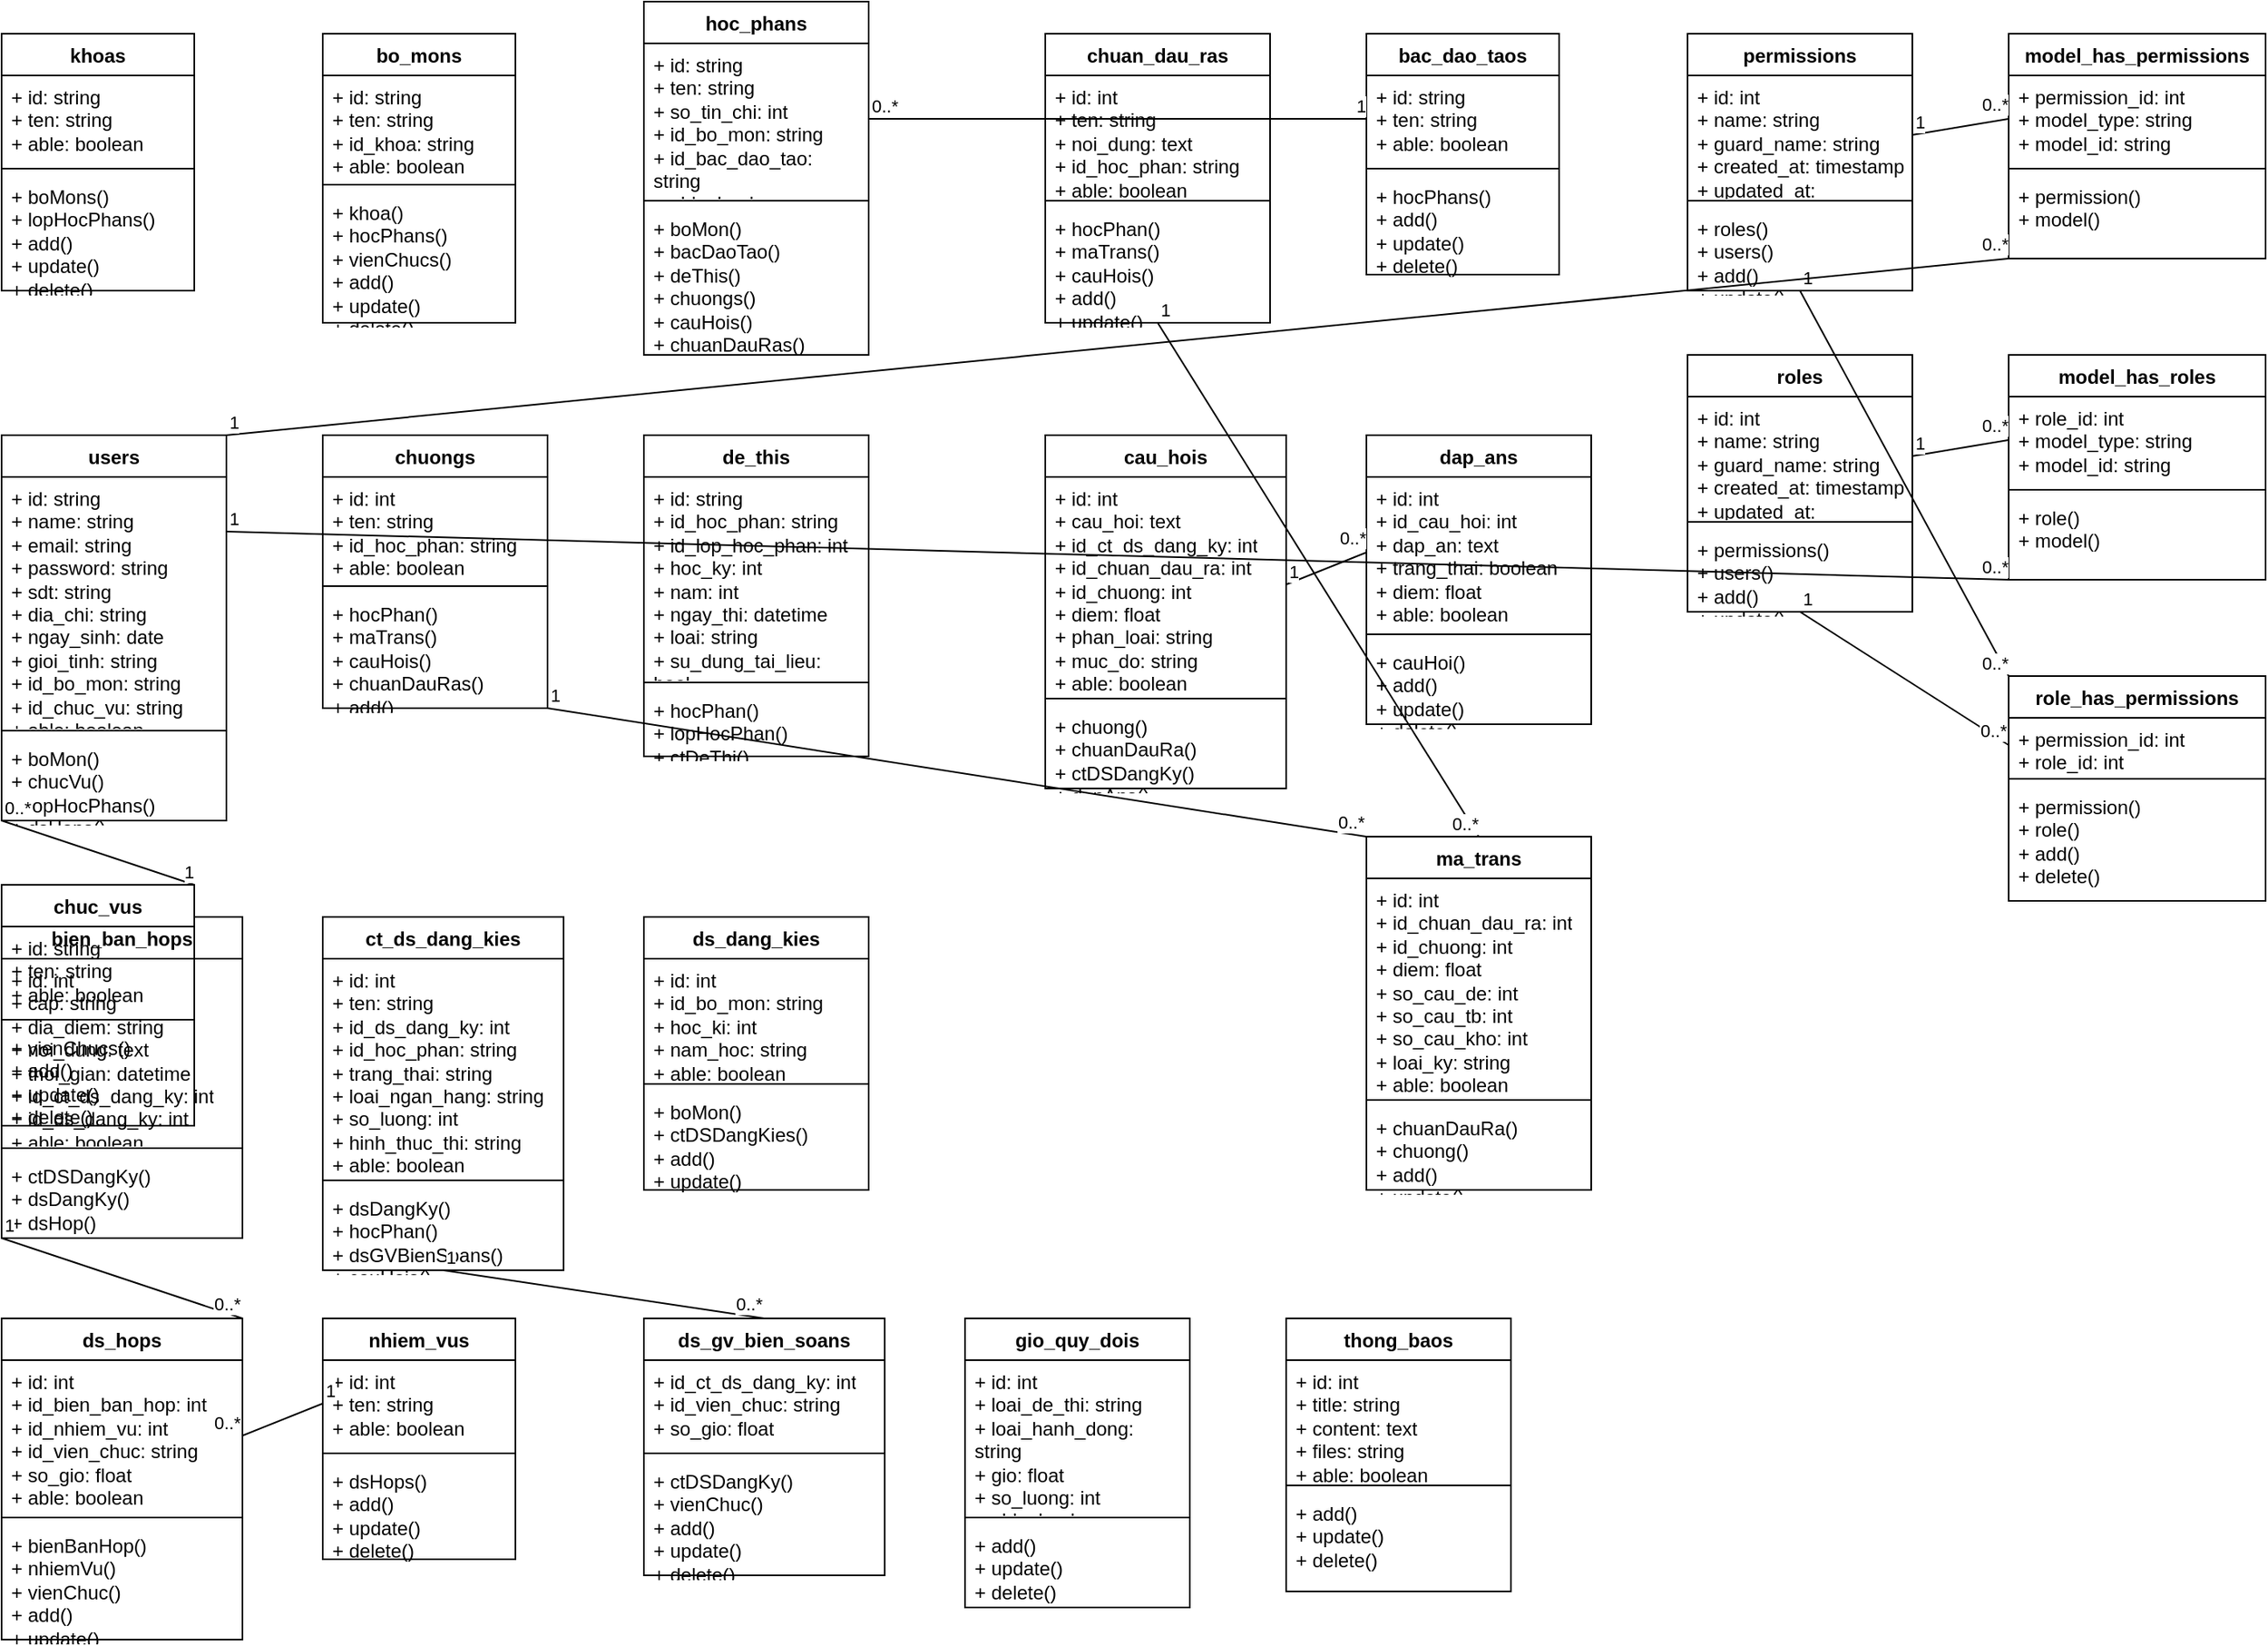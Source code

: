 <mxfile version="27.1.3">
  <diagram name="Page-1" id="x_C0Y7ZuQmoFX-Lwp1rF">
    <mxGraphModel dx="2500" dy="2000" grid="1" gridSize="10" guides="1" tooltips="1" connect="1" arrows="1" fold="1" page="1" pageScale="1" pageWidth="1200" pageHeight="1600" math="0" shadow="0">
      <root>
        <mxCell id="0" />
        <mxCell id="1" parent="0" />
        
        <!-- Khoa -->
        <mxCell id="khoas" value="khoas" style="swimlane;fontStyle=1;align=center;verticalAlign=top;childLayout=stackLayout;horizontal=1;startSize=26;horizontalStack=0;resizeParent=1;resizeParentMax=0;resizeLast=0;collapsible=1;marginBottom=0;whiteSpace=wrap;html=1;" vertex="1" parent="1">
          <mxGeometry x="50" y="50" width="120" height="160" as="geometry" />
        </mxCell>
        <mxCell id="khoas-attr" value="+ id: string&#xa;+ ten: string&#xa;+ able: boolean" style="text;strokeColor=none;fillColor=none;align=left;verticalAlign=top;spacingLeft=4;spacingRight=4;overflow=hidden;rotatable=0;points=[[0,0.5],[1,0.5]];portConstraint=eastwest;whiteSpace=wrap;html=1;" vertex="1" parent="khoas">
          <mxGeometry y="26" width="120" height="54" as="geometry" />
        </mxCell>
        <mxCell id="khoas-line" value="" style="line;strokeWidth=1;fillColor=none;align=left;verticalAlign=middle;spacingTop=-1;spacingLeft=3;spacingRight=3;rotatable=0;labelPosition=right;points=[];portConstraint=eastwest;strokeColor=inherit;" vertex="1" parent="khoas">
          <mxGeometry y="80" width="120" height="8" as="geometry" />
        </mxCell>
        <mxCell id="khoas-methods" value="+ boMons()&#xa;+ lopHocPhans()&#xa;+ add()&#xa;+ update()&#xa;+ delete()" style="text;strokeColor=none;fillColor=none;align=left;verticalAlign=top;spacingLeft=4;spacingRight=4;overflow=hidden;rotatable=0;points=[[0,0.5],[1,0.5]];portConstraint=eastwest;whiteSpace=wrap;html=1;" vertex="1" parent="khoas">
          <mxGeometry y="88" width="120" height="72" as="geometry" />
        </mxCell>

        <!-- BoMon -->
        <mxCell id="bo_mons" value="bo_mons" style="swimlane;fontStyle=1;align=center;verticalAlign=top;childLayout=stackLayout;horizontal=1;startSize=26;horizontalStack=0;resizeParent=1;resizeParentMax=0;resizeLast=0;collapsible=1;marginBottom=0;whiteSpace=wrap;html=1;" vertex="1" parent="1">
          <mxGeometry x="250" y="50" width="120" height="180" as="geometry" />
        </mxCell>
        <mxCell id="bo_mons-attr" value="+ id: string&#xa;+ ten: string&#xa;+ id_khoa: string&#xa;+ able: boolean" style="text;strokeColor=none;fillColor=none;align=left;verticalAlign=top;spacingLeft=4;spacingRight=4;overflow=hidden;rotatable=0;points=[[0,0.5],[1,0.5]];portConstraint=eastwest;whiteSpace=wrap;html=1;" vertex="1" parent="bo_mons">
          <mxGeometry y="26" width="120" height="64" as="geometry" />
        </mxCell>
        <mxCell id="bo_mons-line" value="" style="line;strokeWidth=1;fillColor=none;align=left;verticalAlign=middle;spacingTop=-1;spacingLeft=3;spacingRight=3;rotatable=0;labelPosition=right;points=[];portConstraint=eastwest;strokeColor=inherit;" vertex="1" parent="bo_mons">
          <mxGeometry y="90" width="120" height="8" as="geometry" />
        </mxCell>
        <mxCell id="bo_mons-methods" value="+ khoa()&#xa;+ hocPhans()&#xa;+ vienChucs()&#xa;+ add()&#xa;+ update()&#xa;+ delete()" style="text;strokeColor=none;fillColor=none;align=left;verticalAlign=top;spacingLeft=4;spacingRight=4;overflow=hidden;rotatable=0;points=[[0,0.5],[1,0.5]];portConstraint=eastwest;whiteSpace=wrap;html=1;" vertex="1" parent="bo_mons">
          <mxGeometry y="98" width="120" height="82" as="geometry" />
        </mxCell>

        <!-- HocPhan -->
        <mxCell id="hoc_phans" value="hoc_phans" style="swimlane;fontStyle=1;align=center;verticalAlign=top;childLayout=stackLayout;horizontal=1;startSize=26;horizontalStack=0;resizeParent=1;resizeParentMax=0;resizeLast=0;collapsible=1;marginBottom=0;whiteSpace=wrap;html=1;" vertex="1" parent="1">
          <mxGeometry x="450" y="30" width="140" height="220" as="geometry" />
        </mxCell>
        <mxCell id="hoc_phans-attr" value="+ id: string&#xa;+ ten: string&#xa;+ so_tin_chi: int&#xa;+ id_bo_mon: string&#xa;+ id_bac_dao_tao: string&#xa;+ able: boolean" style="text;strokeColor=none;fillColor=none;align=left;verticalAlign=top;spacingLeft=4;spacingRight=4;overflow=hidden;rotatable=0;points=[[0,0.5],[1,0.5]];portConstraint=eastwest;whiteSpace=wrap;html=1;" vertex="1" parent="hoc_phans">
          <mxGeometry y="26" width="140" height="94" as="geometry" />
        </mxCell>
        <mxCell id="hoc_phans-line" value="" style="line;strokeWidth=1;fillColor=none;align=left;verticalAlign=middle;spacingTop=-1;spacingLeft=3;spacingRight=3;rotatable=0;labelPosition=right;points=[];portConstraint=eastwest;strokeColor=inherit;" vertex="1" parent="hoc_phans">
          <mxGeometry y="120" width="140" height="8" as="geometry" />
        </mxCell>
        <mxCell id="hoc_phans-methods" value="+ boMon()&#xa;+ bacDaoTao()&#xa;+ deThis()&#xa;+ chuongs()&#xa;+ cauHois()&#xa;+ chuanDauRas()&#xa;+ add()&#xa;+ update()&#xa;+ delete()" style="text;strokeColor=none;fillColor=none;align=left;verticalAlign=top;spacingLeft=4;spacingRight=4;overflow=hidden;rotatable=0;points=[[0,0.5],[1,0.5]];portConstraint=eastwest;whiteSpace=wrap;html=1;" vertex="1" parent="hoc_phans">
          <mxGeometry y="128" width="140" height="92" as="geometry" />
        </mxCell>

        <!-- User -->
        <mxCell id="users" value="users" style="swimlane;fontStyle=1;align=center;verticalAlign=top;childLayout=stackLayout;horizontal=1;startSize=26;horizontalStack=0;resizeParent=1;resizeParentMax=0;resizeLast=0;collapsible=1;marginBottom=0;whiteSpace=wrap;html=1;" vertex="1" parent="1">
          <mxGeometry x="50" y="300" width="140" height="240" as="geometry" />
        </mxCell>
        <mxCell id="users-attr" value="+ id: string&#xa;+ name: string&#xa;+ email: string&#xa;+ password: string&#xa;+ sdt: string&#xa;+ dia_chi: string&#xa;+ ngay_sinh: date&#xa;+ gioi_tinh: string&#xa;+ id_bo_mon: string&#xa;+ id_chuc_vu: string&#xa;+ able: boolean" style="text;strokeColor=none;fillColor=none;align=left;verticalAlign=top;spacingLeft=4;spacingRight=4;overflow=hidden;rotatable=0;points=[[0,0.5],[1,0.5]];portConstraint=eastwest;whiteSpace=wrap;html=1;" vertex="1" parent="users">
          <mxGeometry y="26" width="140" height="154" as="geometry" />
        </mxCell>
        <mxCell id="users-line" value="" style="line;strokeWidth=1;fillColor=none;align=left;verticalAlign=middle;spacingTop=-1;spacingLeft=3;spacingRight=3;rotatable=0;labelPosition=right;points=[];portConstraint=eastwest;strokeColor=inherit;" vertex="1" parent="users">
          <mxGeometry y="180" width="140" height="8" as="geometry" />
        </mxCell>
        <mxCell id="users-methods" value="+ boMon()&#xa;+ chucVu()&#xa;+ lopHocPhans()&#xa;+ dsHops()" style="text;strokeColor=none;fillColor=none;align=left;verticalAlign=top;spacingLeft=4;spacingRight=4;overflow=hidden;rotatable=0;points=[[0,0.5],[1,0.5]];portConstraint=eastwest;whiteSpace=wrap;html=1;" vertex="1" parent="users">
          <mxGeometry y="188" width="140" height="52" as="geometry" />
        </mxCell>

        <!-- CauHoi -->
        <mxCell id="cau_hois" value="cau_hois" style="swimlane;fontStyle=1;align=center;verticalAlign=top;childLayout=stackLayout;horizontal=1;startSize=26;horizontalStack=0;resizeParent=1;resizeParentMax=0;resizeLast=0;collapsible=1;marginBottom=0;whiteSpace=wrap;html=1;" vertex="1" parent="1">
          <mxGeometry x="700" y="300" width="150" height="220" as="geometry" />
        </mxCell>
        <mxCell id="cau_hois-attr" value="+ id: int&#xa;+ cau_hoi: text&#xa;+ id_ct_ds_dang_ky: int&#xa;+ id_chuan_dau_ra: int&#xa;+ id_chuong: int&#xa;+ diem: float&#xa;+ phan_loai: string&#xa;+ muc_do: string&#xa;+ able: boolean" style="text;strokeColor=none;fillColor=none;align=left;verticalAlign=top;spacingLeft=4;spacingRight=4;overflow=hidden;rotatable=0;points=[[0,0.5],[1,0.5]];portConstraint=eastwest;whiteSpace=wrap;html=1;" vertex="1" parent="cau_hois">
          <mxGeometry y="26" width="150" height="134" as="geometry" />
        </mxCell>
        <mxCell id="cau_hois-line" value="" style="line;strokeWidth=1;fillColor=none;align=left;verticalAlign=middle;spacingTop=-1;spacingLeft=3;spacingRight=3;rotatable=0;labelPosition=right;points=[];portConstraint=eastwest;strokeColor=inherit;" vertex="1" parent="cau_hois">
          <mxGeometry y="160" width="150" height="8" as="geometry" />
        </mxCell>
        <mxCell id="cau_hois-methods" value="+ chuong()&#xa;+ chuanDauRa()&#xa;+ ctDSDangKy()&#xa;+ dapAns()" style="text;strokeColor=none;fillColor=none;align=left;verticalAlign=top;spacingLeft=4;spacingRight=4;overflow=hidden;rotatable=0;points=[[0,0.5],[1,0.5]];portConstraint=eastwest;whiteSpace=wrap;html=1;" vertex="1" parent="cau_hois">
          <mxGeometry y="168" width="150" height="52" as="geometry" />
        </mxCell>

        <!-- DeThi -->
        <mxCell id="de_this" value="de_this" style="swimlane;fontStyle=1;align=center;verticalAlign=top;childLayout=stackLayout;horizontal=1;startSize=26;horizontalStack=0;resizeParent=1;resizeParentMax=0;resizeLast=0;collapsible=1;marginBottom=0;whiteSpace=wrap;html=1;" vertex="1" parent="1">
          <mxGeometry x="450" y="300" width="140" height="200" as="geometry" />
        </mxCell>
        <mxCell id="de_this-attr" value="+ id: string&#xa;+ id_hoc_phan: string&#xa;+ id_lop_hoc_phan: int&#xa;+ hoc_ky: int&#xa;+ nam: int&#xa;+ ngay_thi: datetime&#xa;+ loai: string&#xa;+ su_dung_tai_lieu: bool&#xa;+ able: boolean" style="text;strokeColor=none;fillColor=none;align=left;verticalAlign=top;spacingLeft=4;spacingRight=4;overflow=hidden;rotatable=0;points=[[0,0.5],[1,0.5]];portConstraint=eastwest;whiteSpace=wrap;html=1;" vertex="1" parent="de_this">
          <mxGeometry y="26" width="140" height="124" as="geometry" />
        </mxCell>
        <mxCell id="de_this-line" value="" style="line;strokeWidth=1;fillColor=none;align=left;verticalAlign=middle;spacingTop=-1;spacingLeft=3;spacingRight=3;rotatable=0;labelPosition=right;points=[];portConstraint=eastwest;strokeColor=inherit;" vertex="1" parent="de_this">
          <mxGeometry y="150" width="140" height="8" as="geometry" />
        </mxCell>
        <mxCell id="de_this-methods" value="+ hocPhan()&#xa;+ lopHocPhan()&#xa;+ ctDeThi()" style="text;strokeColor=none;fillColor=none;align=left;verticalAlign=top;spacingLeft=4;spacingRight=4;overflow=hidden;rotatable=0;points=[[0,0.5],[1,0.5]];portConstraint=eastwest;whiteSpace=wrap;html=1;" vertex="1" parent="de_this">
          <mxGeometry y="158" width="140" height="42" as="geometry" />
        </mxCell>

        <!-- Chuong -->
        <mxCell id="chuongs" value="chuongs" style="swimlane;fontStyle=1;align=center;verticalAlign=top;childLayout=stackLayout;horizontal=1;startSize=26;horizontalStack=0;resizeParent=1;resizeParentMax=0;resizeLast=0;collapsible=1;marginBottom=0;whiteSpace=wrap;html=1;" vertex="1" parent="1">
          <mxGeometry x="250" y="300" width="140" height="170" as="geometry" />
        </mxCell>
        <mxCell id="chuongs-attr" value="+ id: int&#xa;+ ten: string&#xa;+ id_hoc_phan: string&#xa;+ able: boolean" style="text;strokeColor=none;fillColor=none;align=left;verticalAlign=top;spacingLeft=4;spacingRight=4;overflow=hidden;rotatable=0;points=[[0,0.5],[1,0.5]];portConstraint=eastwest;whiteSpace=wrap;html=1;" vertex="1" parent="chuongs">
          <mxGeometry y="26" width="140" height="64" as="geometry" />
        </mxCell>
        <mxCell id="chuongs-line" value="" style="line;strokeWidth=1;fillColor=none;align=left;verticalAlign=middle;spacingTop=-1;spacingLeft=3;spacingRight=3;rotatable=0;labelPosition=right;points=[];portConstraint=eastwest;strokeColor=inherit;" vertex="1" parent="chuongs">
          <mxGeometry y="90" width="140" height="8" as="geometry" />
        </mxCell>
        <mxCell id="chuongs-methods" value="+ hocPhan()&#xa;+ maTrans()&#xa;+ cauHois()&#xa;+ chuanDauRas()&#xa;+ add()&#xa;+ update()&#xa;+ delete()" style="text;strokeColor=none;fillColor=none;align=left;verticalAlign=top;spacingLeft=4;spacingRight=4;overflow=hidden;rotatable=0;points=[[0,0.5],[1,0.5]];portConstraint=eastwest;whiteSpace=wrap;html=1;" vertex="1" parent="chuongs">
          <mxGeometry y="98" width="140" height="72" as="geometry" />
        </mxCell>

        <!-- ChuanDauRa -->
        <mxCell id="chuan_dau_ras" value="chuan_dau_ras" style="swimlane;fontStyle=1;align=center;verticalAlign=top;childLayout=stackLayout;horizontal=1;startSize=26;horizontalStack=0;resizeParent=1;resizeParentMax=0;resizeLast=0;collapsible=1;marginBottom=0;whiteSpace=wrap;html=1;" vertex="1" parent="1">
          <mxGeometry x="700" y="50" width="140" height="180" as="geometry" />
        </mxCell>
        <mxCell id="chuan_dau_ras-attr" value="+ id: int&#xa;+ ten: string&#xa;+ noi_dung: text&#xa;+ id_hoc_phan: string&#xa;+ able: boolean" style="text;strokeColor=none;fillColor=none;align=left;verticalAlign=top;spacingLeft=4;spacingRight=4;overflow=hidden;rotatable=0;points=[[0,0.5],[1,0.5]];portConstraint=eastwest;whiteSpace=wrap;html=1;" vertex="1" parent="chuan_dau_ras">
          <mxGeometry y="26" width="140" height="74" as="geometry" />
        </mxCell>
        <mxCell id="chuan_dau_ras-line" value="" style="line;strokeWidth=1;fillColor=none;align=left;verticalAlign=middle;spacingTop=-1;spacingLeft=3;spacingRight=3;rotatable=0;labelPosition=right;points=[];portConstraint=eastwest;strokeColor=inherit;" vertex="1" parent="chuan_dau_ras">
          <mxGeometry y="100" width="140" height="8" as="geometry" />
        </mxCell>
        <mxCell id="chuan_dau_ras-methods" value="+ hocPhan()&#xa;+ maTrans()&#xa;+ cauHois()&#xa;+ add()&#xa;+ update()&#xa;+ delete()" style="text;strokeColor=none;fillColor=none;align=left;verticalAlign=top;spacingLeft=4;spacingRight=4;overflow=hidden;rotatable=0;points=[[0,0.5],[1,0.5]];portConstraint=eastwest;whiteSpace=wrap;html=1;" vertex="1" parent="chuan_dau_ras">
          <mxGeometry y="108" width="140" height="72" as="geometry" />
        </mxCell>

        <!-- BienBanHop -->
        <mxCell id="bien_ban_hops" value="bien_ban_hops" style="swimlane;fontStyle=1;align=center;verticalAlign=top;childLayout=stackLayout;horizontal=1;startSize=26;horizontalStack=0;resizeParent=1;resizeParentMax=0;resizeLast=0;collapsible=1;marginBottom=0;whiteSpace=wrap;html=1;" vertex="1" parent="1">
          <mxGeometry x="50" y="600" width="150" height="200" as="geometry" />
        </mxCell>
        <mxCell id="bien_ban_hops-attr" value="+ id: int&#xa;+ cap: string&#xa;+ dia_diem: string&#xa;+ noi_dung: text&#xa;+ thoi_gian: datetime&#xa;+ id_ct_ds_dang_ky: int&#xa;+ id_ds_dang_ky: int&#xa;+ able: boolean" style="text;strokeColor=none;fillColor=none;align=left;verticalAlign=top;spacingLeft=4;spacingRight=4;overflow=hidden;rotatable=0;points=[[0,0.5],[1,0.5]];portConstraint=eastwest;whiteSpace=wrap;html=1;" vertex="1" parent="bien_ban_hops">
          <mxGeometry y="26" width="150" height="114" as="geometry" />
        </mxCell>
        <mxCell id="bien_ban_hops-line" value="" style="line;strokeWidth=1;fillColor=none;align=left;verticalAlign=middle;spacingTop=-1;spacingLeft=3;spacingRight=3;rotatable=0;labelPosition=right;points=[];portConstraint=eastwest;strokeColor=inherit;" vertex="1" parent="bien_ban_hops">
          <mxGeometry y="140" width="150" height="8" as="geometry" />
        </mxCell>
        <mxCell id="bien_ban_hops-methods" value="+ ctDSDangKy()&#xa;+ dsDangKy()&#xa;+ dsHop()" style="text;strokeColor=none;fillColor=none;align=left;verticalAlign=top;spacingLeft=4;spacingRight=4;overflow=hidden;rotatable=0;points=[[0,0.5],[1,0.5]];portConstraint=eastwest;whiteSpace=wrap;html=1;" vertex="1" parent="bien_ban_hops">
          <mxGeometry y="148" width="150" height="52" as="geometry" />
        </mxCell>

        <!-- CTDSDangKy -->
        <mxCell id="ct_ds_dang_kies" value="ct_ds_dang_kies" style="swimlane;fontStyle=1;align=center;verticalAlign=top;childLayout=stackLayout;horizontal=1;startSize=26;horizontalStack=0;resizeParent=1;resizeParentMax=0;resizeLast=0;collapsible=1;marginBottom=0;whiteSpace=wrap;html=1;" vertex="1" parent="1">
          <mxGeometry x="250" y="600" width="150" height="220" as="geometry" />
        </mxCell>
        <mxCell id="ct_ds_dang_kies-attr" value="+ id: int&#xa;+ ten: string&#xa;+ id_ds_dang_ky: int&#xa;+ id_hoc_phan: string&#xa;+ trang_thai: string&#xa;+ loai_ngan_hang: string&#xa;+ so_luong: int&#xa;+ hinh_thuc_thi: string&#xa;+ able: boolean" style="text;strokeColor=none;fillColor=none;align=left;verticalAlign=top;spacingLeft=4;spacingRight=4;overflow=hidden;rotatable=0;points=[[0,0.5],[1,0.5]];portConstraint=eastwest;whiteSpace=wrap;html=1;" vertex="1" parent="ct_ds_dang_kies">
          <mxGeometry y="26" width="150" height="134" as="geometry" />
        </mxCell>
        <mxCell id="ct_ds_dang_kies-line" value="" style="line;strokeWidth=1;fillColor=none;align=left;verticalAlign=middle;spacingTop=-1;spacingLeft=3;spacingRight=3;rotatable=0;labelPosition=right;points=[];portConstraint=eastwest;strokeColor=inherit;" vertex="1" parent="ct_ds_dang_kies">
          <mxGeometry y="160" width="150" height="8" as="geometry" />
        </mxCell>
        <mxCell id="ct_ds_dang_kies-methods" value="+ dsDangKy()&#xa;+ hocPhan()&#xa;+ dsGVBienSoans()&#xa;+ cauHois()&#xa;+ bienBanHop()" style="text;strokeColor=none;fillColor=none;align=left;verticalAlign=top;spacingLeft=4;spacingRight=4;overflow=hidden;rotatable=0;points=[[0,0.5],[1,0.5]];portConstraint=eastwest;whiteSpace=wrap;html=1;" vertex="1" parent="ct_ds_dang_kies">
          <mxGeometry y="168" width="150" height="52" as="geometry" />
        </mxCell>

        <!-- DSDangKy -->
        <mxCell id="ds_dang_kies" value="ds_dang_kies" style="swimlane;fontStyle=1;align=center;verticalAlign=top;childLayout=stackLayout;horizontal=1;startSize=26;horizontalStack=0;resizeParent=1;resizeParentMax=0;resizeLast=0;collapsible=1;marginBottom=0;whiteSpace=wrap;html=1;" vertex="1" parent="1">
          <mxGeometry x="450" y="600" width="140" height="170" as="geometry" />
        </mxCell>
        <mxCell id="ds_dang_kies-attr" value="+ id: int&#xa;+ id_bo_mon: string&#xa;+ hoc_ki: int&#xa;+ nam_hoc: string&#xa;+ able: boolean" style="text;strokeColor=none;fillColor=none;align=left;verticalAlign=top;spacingLeft=4;spacingRight=4;overflow=hidden;rotatable=0;points=[[0,0.5],[1,0.5]];portConstraint=eastwest;whiteSpace=wrap;html=1;" vertex="1" parent="ds_dang_kies">
          <mxGeometry y="26" width="140" height="74" as="geometry" />
        </mxCell>
        <mxCell id="ds_dang_kies-line" value="" style="line;strokeWidth=1;fillColor=none;align=left;verticalAlign=middle;spacingTop=-1;spacingLeft=3;spacingRight=3;rotatable=0;labelPosition=right;points=[];portConstraint=eastwest;strokeColor=inherit;" vertex="1" parent="ds_dang_kies">
          <mxGeometry y="100" width="140" height="8" as="geometry" />
        </mxCell>
        <mxCell id="ds_dang_kies-methods" value="+ boMon()&#xa;+ ctDSDangKies()&#xa;+ add()&#xa;+ update()&#xa;+ delete()" style="text;strokeColor=none;fillColor=none;align=left;verticalAlign=top;spacingLeft=4;spacingRight=4;overflow=hidden;rotatable=0;points=[[0,0.5],[1,0.5]];portConstraint=eastwest;whiteSpace=wrap;html=1;" vertex="1" parent="ds_dang_kies">
          <mxGeometry y="108" width="140" height="62" as="geometry" />
        </mxCell>

        <!-- BacDaoTao -->
        <mxCell id="bac_dao_taos" value="bac_dao_taos" style="swimlane;fontStyle=1;align=center;verticalAlign=top;childLayout=stackLayout;horizontal=1;startSize=26;horizontalStack=0;resizeParent=1;resizeParentMax=0;resizeLast=0;collapsible=1;marginBottom=0;whiteSpace=wrap;html=1;" vertex="1" parent="1">
          <mxGeometry x="900" y="50" width="120" height="150" as="geometry" />
        </mxCell>
        <mxCell id="bac_dao_taos-attr" value="+ id: string&#xa;+ ten: string&#xa;+ able: boolean" style="text;strokeColor=none;fillColor=none;align=left;verticalAlign=top;spacingLeft=4;spacingRight=4;overflow=hidden;rotatable=0;points=[[0,0.5],[1,0.5]];portConstraint=eastwest;whiteSpace=wrap;html=1;" vertex="1" parent="bac_dao_taos">
          <mxGeometry y="26" width="120" height="54" as="geometry" />
        </mxCell>
        <mxCell id="bac_dao_taos-line" value="" style="line;strokeWidth=1;fillColor=none;align=left;verticalAlign=middle;spacingTop=-1;spacingLeft=3;spacingRight=3;rotatable=0;labelPosition=right;points=[];portConstraint=eastwest;strokeColor=inherit;" vertex="1" parent="bac_dao_taos">
          <mxGeometry y="80" width="120" height="8" as="geometry" />
        </mxCell>
        <mxCell id="bac_dao_taos-methods" value="+ hocPhans()&#xa;+ add()&#xa;+ update()&#xa;+ delete()" style="text;strokeColor=none;fillColor=none;align=left;verticalAlign=top;spacingLeft=4;spacingRight=4;overflow=hidden;rotatable=0;points=[[0,0.5],[1,0.5]];portConstraint=eastwest;whiteSpace=wrap;html=1;" vertex="1" parent="bac_dao_taos">
          <mxGeometry y="88" width="120" height="62" as="geometry" />
        </mxCell>

        <!-- ChucVu -->
        <mxCell id="chuc_vus" value="chuc_vus" style="swimlane;fontStyle=1;align=center;verticalAlign=top;childLayout=stackLayout;horizontal=1;startSize=26;horizontalStack=0;resizeParent=1;resizeParentMax=0;resizeLast=0;collapsible=1;marginBottom=0;whiteSpace=wrap;html=1;" vertex="1" parent="1">
          <mxGeometry x="50" y="580" width="120" height="150" as="geometry" />
        </mxCell>
        <mxCell id="chuc_vus-attr" value="+ id: string&#xa;+ ten: string&#xa;+ able: boolean" style="text;strokeColor=none;fillColor=none;align=left;verticalAlign=top;spacingLeft=4;spacingRight=4;overflow=hidden;rotatable=0;points=[[0,0.5],[1,0.5]];portConstraint=eastwest;whiteSpace=wrap;html=1;" vertex="1" parent="chuc_vus">
          <mxGeometry y="26" width="120" height="54" as="geometry" />
        </mxCell>
        <mxCell id="chuc_vus-line" value="" style="line;strokeWidth=1;fillColor=none;align=left;verticalAlign=middle;spacingTop=-1;spacingLeft=3;spacingRight=3;rotatable=0;labelPosition=right;points=[];portConstraint=eastwest;strokeColor=inherit;" vertex="1" parent="chuc_vus">
          <mxGeometry y="80" width="120" height="8" as="geometry" />
        </mxCell>
        <mxCell id="chuc_vus-methods" value="+ vienChucs()&#xa;+ add()&#xa;+ update()&#xa;+ delete()" style="text;strokeColor=none;fillColor=none;align=left;verticalAlign=top;spacingLeft=4;spacingRight=4;overflow=hidden;rotatable=0;points=[[0,0.5],[1,0.5]];portConstraint=eastwest;whiteSpace=wrap;html=1;" vertex="1" parent="chuc_vus">
          <mxGeometry y="88" width="120" height="62" as="geometry" />
        </mxCell>

        <!-- DapAn -->
        <mxCell id="dap_ans" value="dap_ans" style="swimlane;fontStyle=1;align=center;verticalAlign=top;childLayout=stackLayout;horizontal=1;startSize=26;horizontalStack=0;resizeParent=1;resizeParentMax=0;resizeLast=0;collapsible=1;marginBottom=0;whiteSpace=wrap;html=1;" vertex="1" parent="1">
          <mxGeometry x="900" y="300" width="140" height="180" as="geometry" />
        </mxCell>
        <mxCell id="dap_ans-attr" value="+ id: int&#xa;+ id_cau_hoi: int&#xa;+ dap_an: text&#xa;+ trang_thai: boolean&#xa;+ diem: float&#xa;+ able: boolean" style="text;strokeColor=none;fillColor=none;align=left;verticalAlign=top;spacingLeft=4;spacingRight=4;overflow=hidden;rotatable=0;points=[[0,0.5],[1,0.5]];portConstraint=eastwest;whiteSpace=wrap;html=1;" vertex="1" parent="dap_ans">
          <mxGeometry y="26" width="140" height="94" as="geometry" />
        </mxCell>
        <mxCell id="dap_ans-line" value="" style="line;strokeWidth=1;fillColor=none;align=left;verticalAlign=middle;spacingTop=-1;spacingLeft=3;spacingRight=3;rotatable=0;labelPosition=right;points=[];portConstraint=eastwest;strokeColor=inherit;" vertex="1" parent="dap_ans">
          <mxGeometry y="120" width="140" height="8" as="geometry" />
        </mxCell>
        <mxCell id="dap_ans-methods" value="+ cauHoi()&#xa;+ add()&#xa;+ update()&#xa;+ delete()" style="text;strokeColor=none;fillColor=none;align=left;verticalAlign=top;spacingLeft=4;spacingRight=4;overflow=hidden;rotatable=0;points=[[0,0.5],[1,0.5]];portConstraint=eastwest;whiteSpace=wrap;html=1;" vertex="1" parent="dap_ans">
          <mxGeometry y="128" width="140" height="52" as="geometry" />
        </mxCell>

        <!-- DSGVBienSoan -->
        <mxCell id="ds_gv_bien_soans" value="ds_gv_bien_soans" style="swimlane;fontStyle=1;align=center;verticalAlign=top;childLayout=stackLayout;horizontal=1;startSize=26;horizontalStack=0;resizeParent=1;resizeParentMax=0;resizeLast=0;collapsible=1;marginBottom=0;whiteSpace=wrap;html=1;" vertex="1" parent="1">
          <mxGeometry x="450" y="850" width="150" height="160" as="geometry" />
        </mxCell>
        <mxCell id="ds_gv_bien_soans-attr" value="+ id_ct_ds_dang_ky: int&#xa;+ id_vien_chuc: string&#xa;+ so_gio: float" style="text;strokeColor=none;fillColor=none;align=left;verticalAlign=top;spacingLeft=4;spacingRight=4;overflow=hidden;rotatable=0;points=[[0,0.5],[1,0.5]];portConstraint=eastwest;whiteSpace=wrap;html=1;" vertex="1" parent="ds_gv_bien_soans">
          <mxGeometry y="26" width="150" height="54" as="geometry" />
        </mxCell>
        <mxCell id="ds_gv_bien_soans-line" value="" style="line;strokeWidth=1;fillColor=none;align=left;verticalAlign=middle;spacingTop=-1;spacingLeft=3;spacingRight=3;rotatable=0;labelPosition=right;points=[];portConstraint=eastwest;strokeColor=inherit;" vertex="1" parent="ds_gv_bien_soans">
          <mxGeometry y="80" width="150" height="8" as="geometry" />
        </mxCell>
        <mxCell id="ds_gv_bien_soans-methods" value="+ ctDSDangKy()&#xa;+ vienChuc()&#xa;+ add()&#xa;+ update()&#xa;+ delete()" style="text;strokeColor=none;fillColor=none;align=left;verticalAlign=top;spacingLeft=4;spacingRight=4;overflow=hidden;rotatable=0;points=[[0,0.5],[1,0.5]];portConstraint=eastwest;whiteSpace=wrap;html=1;" vertex="1" parent="ds_gv_bien_soans">
          <mxGeometry y="88" width="150" height="72" as="geometry" />
        </mxCell>

        <!-- NhiemVu -->
        <mxCell id="nhiem_vus" value="nhiem_vus" style="swimlane;fontStyle=1;align=center;verticalAlign=top;childLayout=stackLayout;horizontal=1;startSize=26;horizontalStack=0;resizeParent=1;resizeParentMax=0;resizeLast=0;collapsible=1;marginBottom=0;whiteSpace=wrap;html=1;" vertex="1" parent="1">
          <mxGeometry x="250" y="850" width="120" height="150" as="geometry" />
        </mxCell>
        <mxCell id="nhiem_vus-attr" value="+ id: int&#xa;+ ten: string&#xa;+ able: boolean" style="text;strokeColor=none;fillColor=none;align=left;verticalAlign=top;spacingLeft=4;spacingRight=4;overflow=hidden;rotatable=0;points=[[0,0.5],[1,0.5]];portConstraint=eastwest;whiteSpace=wrap;html=1;" vertex="1" parent="nhiem_vus">
          <mxGeometry y="26" width="120" height="54" as="geometry" />
        </mxCell>
        <mxCell id="nhiem_vus-line" value="" style="line;strokeWidth=1;fillColor=none;align=left;verticalAlign=middle;spacingTop=-1;spacingLeft=3;spacingRight=3;rotatable=0;labelPosition=right;points=[];portConstraint=eastwest;strokeColor=inherit;" vertex="1" parent="nhiem_vus">
          <mxGeometry y="80" width="120" height="8" as="geometry" />
        </mxCell>
        <mxCell id="nhiem_vus-methods" value="+ dsHops()&#xa;+ add()&#xa;+ update()&#xa;+ delete()" style="text;strokeColor=none;fillColor=none;align=left;verticalAlign=top;spacingLeft=4;spacingRight=4;overflow=hidden;rotatable=0;points=[[0,0.5],[1,0.5]];portConstraint=eastwest;whiteSpace=wrap;html=1;" vertex="1" parent="nhiem_vus">
          <mxGeometry y="88" width="120" height="62" as="geometry" />
        </mxCell>

        <!-- DSHop -->
        <mxCell id="ds_hops" value="ds_hops" style="swimlane;fontStyle=1;align=center;verticalAlign=top;childLayout=stackLayout;horizontal=1;startSize=26;horizontalStack=0;resizeParent=1;resizeParentMax=0;resizeLast=0;collapsible=1;marginBottom=0;whiteSpace=wrap;html=1;" vertex="1" parent="1">
          <mxGeometry x="50" y="850" width="150" height="200" as="geometry" />
        </mxCell>
        <mxCell id="ds_hops-attr" value="+ id: int&#xa;+ id_bien_ban_hop: int&#xa;+ id_nhiem_vu: int&#xa;+ id_vien_chuc: string&#xa;+ so_gio: float&#xa;+ able: boolean" style="text;strokeColor=none;fillColor=none;align=left;verticalAlign=top;spacingLeft=4;spacingRight=4;overflow=hidden;rotatable=0;points=[[0,0.5],[1,0.5]];portConstraint=eastwest;whiteSpace=wrap;html=1;" vertex="1" parent="ds_hops">
          <mxGeometry y="26" width="150" height="94" as="geometry" />
        </mxCell>
        <mxCell id="ds_hops-line" value="" style="line;strokeWidth=1;fillColor=none;align=left;verticalAlign=middle;spacingTop=-1;spacingLeft=3;spacingRight=3;rotatable=0;labelPosition=right;points=[];portConstraint=eastwest;strokeColor=inherit;" vertex="1" parent="ds_hops">
          <mxGeometry y="120" width="150" height="8" as="geometry" />
        </mxCell>
        <mxCell id="ds_hops-methods" value="+ bienBanHop()&#xa;+ nhiemVu()&#xa;+ vienChuc()&#xa;+ add()&#xa;+ update()&#xa;+ delete()" style="text;strokeColor=none;fillColor=none;align=left;verticalAlign=top;spacingLeft=4;spacingRight=4;overflow=hidden;rotatable=0;points=[[0,0.5],[1,0.5]];portConstraint=eastwest;whiteSpace=wrap;html=1;" vertex="1" parent="ds_hops">
          <mxGeometry y="128" width="150" height="72" as="geometry" />
        </mxCell>

        <!-- MaTran -->
        <mxCell id="ma_trans" value="ma_trans" style="swimlane;fontStyle=1;align=center;verticalAlign=top;childLayout=stackLayout;horizontal=1;startSize=26;horizontalStack=0;resizeParent=1;resizeParentMax=0;resizeLast=0;collapsible=1;marginBottom=0;whiteSpace=wrap;html=1;" vertex="1" parent="1">
          <mxGeometry x="900" y="550" width="140" height="220" as="geometry" />
        </mxCell>
        <mxCell id="ma_trans-attr" value="+ id: int&#xa;+ id_chuan_dau_ra: int&#xa;+ id_chuong: int&#xa;+ diem: float&#xa;+ so_cau_de: int&#xa;+ so_cau_tb: int&#xa;+ so_cau_kho: int&#xa;+ loai_ky: string&#xa;+ able: boolean" style="text;strokeColor=none;fillColor=none;align=left;verticalAlign=top;spacingLeft=4;spacingRight=4;overflow=hidden;rotatable=0;points=[[0,0.5],[1,0.5]];portConstraint=eastwest;whiteSpace=wrap;html=1;" vertex="1" parent="ma_trans">
          <mxGeometry y="26" width="140" height="134" as="geometry" />
        </mxCell>
        <mxCell id="ma_trans-line" value="" style="line;strokeWidth=1;fillColor=none;align=left;verticalAlign=middle;spacingTop=-1;spacingLeft=3;spacingRight=3;rotatable=0;labelPosition=right;points=[];portConstraint=eastwest;strokeColor=inherit;" vertex="1" parent="ma_trans">
          <mxGeometry y="160" width="140" height="8" as="geometry" />
        </mxCell>
        <mxCell id="ma_trans-methods" value="+ chuanDauRa()&#xa;+ chuong()&#xa;+ add()&#xa;+ update()&#xa;+ delete()" style="text;strokeColor=none;fillColor=none;align=left;verticalAlign=top;spacingLeft=4;spacingRight=4;overflow=hidden;rotatable=0;points=[[0,0.5],[1,0.5]];portConstraint=eastwest;whiteSpace=wrap;html=1;" vertex="1" parent="ma_trans">
          <mxGeometry y="168" width="140" height="52" as="geometry" />
        </mxCell>

        <!-- GioQuyDoi -->
        <mxCell id="gio_quy_dois" value="gio_quy_dois" style="swimlane;fontStyle=1;align=center;verticalAlign=top;childLayout=stackLayout;horizontal=1;startSize=26;horizontalStack=0;resizeParent=1;resizeParentMax=0;resizeLast=0;collapsible=1;marginBottom=0;whiteSpace=wrap;html=1;" vertex="1" parent="1">
          <mxGeometry x="650" y="850" width="140" height="180" as="geometry" />
        </mxCell>
        <mxCell id="gio_quy_dois-attr" value="+ id: int&#xa;+ loai_de_thi: string&#xa;+ loai_hanh_dong: string&#xa;+ gio: float&#xa;+ so_luong: int&#xa;+ able: boolean" style="text;strokeColor=none;fillColor=none;align=left;verticalAlign=top;spacingLeft=4;spacingRight=4;overflow=hidden;rotatable=0;points=[[0,0.5],[1,0.5]];portConstraint=eastwest;whiteSpace=wrap;html=1;" vertex="1" parent="gio_quy_dois">
          <mxGeometry y="26" width="140" height="94" as="geometry" />
        </mxCell>
        <mxCell id="gio_quy_dois-line" value="" style="line;strokeWidth=1;fillColor=none;align=left;verticalAlign=middle;spacingTop=-1;spacingLeft=3;spacingRight=3;rotatable=0;labelPosition=right;points=[];portConstraint=eastwest;strokeColor=inherit;" vertex="1" parent="gio_quy_dois">
          <mxGeometry y="120" width="140" height="8" as="geometry" />
        </mxCell>
        <mxCell id="gio_quy_dois-methods" value="+ add()&#xa;+ update()&#xa;+ delete()" style="text;strokeColor=none;fillColor=none;align=left;verticalAlign=top;spacingLeft=4;spacingRight=4;overflow=hidden;rotatable=0;points=[[0,0.5],[1,0.5]];portConstraint=eastwest;whiteSpace=wrap;html=1;" vertex="1" parent="gio_quy_dois">
          <mxGeometry y="128" width="140" height="52" as="geometry" />
        </mxCell>

        <!-- ThongBao -->
        <mxCell id="thong_baos" value="thong_baos" style="swimlane;fontStyle=1;align=center;verticalAlign=top;childLayout=stackLayout;horizontal=1;startSize=26;horizontalStack=0;resizeParent=1;resizeParentMax=0;resizeLast=0;collapsible=1;marginBottom=0;whiteSpace=wrap;html=1;" vertex="1" parent="1">
          <mxGeometry x="850" y="850" width="140" height="170" as="geometry" />
        </mxCell>
        <mxCell id="thong_baos-attr" value="+ id: int&#xa;+ title: string&#xa;+ content: text&#xa;+ files: string&#xa;+ able: boolean" style="text;strokeColor=none;fillColor=none;align=left;verticalAlign=top;spacingLeft=4;spacingRight=4;overflow=hidden;rotatable=0;points=[[0,0.5],[1,0.5]];portConstraint=eastwest;whiteSpace=wrap;html=1;" vertex="1" parent="thong_baos">
          <mxGeometry y="26" width="140" height="74" as="geometry" />
        </mxCell>
        <mxCell id="thong_baos-line" value="" style="line;strokeWidth=1;fillColor=none;align=left;verticalAlign=middle;spacingTop=-1;spacingLeft=3;spacingRight=3;rotatable=0;labelPosition=right;points=[];portConstraint=eastwest;strokeColor=inherit;" vertex="1" parent="thong_baos">
          <mxGeometry y="100" width="140" height="8" as="geometry" />
        </mxCell>
        <mxCell id="thong_baos-methods" value="+ add()&#xa;+ update()&#xa;+ delete()" style="text;strokeColor=none;fillColor=none;align=left;verticalAlign=top;spacingLeft=4;spacingRight=4;overflow=hidden;rotatable=0;points=[[0,0.5],[1,0.5]];portConstraint=eastwest;whiteSpace=wrap;html=1;" vertex="1" parent="thong_baos">
          <mxGeometry y="108" width="140" height="62" as="geometry" />
        </mxCell>

        <!-- Additional Relationships -->
        <!-- HocPhan -> BacDaoTao (n:1) -->
        <mxCell id="rel12" value="" style="endArrow=none;html=1;rounded=0;exitX=1;exitY=0.5;exitDx=0;exitDy=0;entryX=0;entryY=0.5;entryDx=0;entryDy=0;" edge="1" parent="1" source="hoc_phans-attr" target="bac_dao_taos-attr">
          <mxGeometry relative="1" as="geometry" />
        </mxCell>
        <mxCell id="rel12-n" value="0..*" style="edgeLabel;resizable=0;html=1;align=left;verticalAlign=bottom;" connectable="0" vertex="1" parent="rel12">
          <mxGeometry x="-1" relative="1" as="geometry" />
        </mxCell>
        <mxCell id="rel12-1" value="1" style="edgeLabel;resizable=0;html=1;align=right;verticalAlign=bottom;" connectable="0" vertex="1" parent="rel12">
          <mxGeometry x="1" relative="1" as="geometry" />
        </mxCell>

        <!-- User -> ChucVu (n:1) -->
        <mxCell id="rel13" value="" style="endArrow=none;html=1;rounded=0;exitX=0;exitY=1;exitDx=0;exitDy=0;entryX=1;entryY=0;entryDx=0;entryDy=0;" edge="1" parent="1" source="users" target="chuc_vus">
          <mxGeometry relative="1" as="geometry" />
        </mxCell>
        <mxCell id="rel13-n" value="0..*" style="edgeLabel;resizable=0;html=1;align=left;verticalAlign=bottom;" connectable="0" vertex="1" parent="rel13">
          <mxGeometry x="-1" relative="1" as="geometry" />
        </mxCell>
        <mxCell id="rel13-1" value="1" style="edgeLabel;resizable=0;html=1;align=right;verticalAlign=bottom;" connectable="0" vertex="1" parent="rel13">
          <mxGeometry x="1" relative="1" as="geometry" />
        </mxCell>

        <!-- CauHoi -> DapAn (1:n) -->
        <mxCell id="rel14" value="" style="endArrow=none;html=1;rounded=0;exitX=1;exitY=0.5;exitDx=0;exitDy=0;entryX=0;entryY=0.5;entryDx=0;entryDy=0;" edge="1" parent="1" source="cau_hois-attr" target="dap_ans-attr">
          <mxGeometry relative="1" as="geometry" />
        </mxCell>
        <mxCell id="rel14-1" value="1" style="edgeLabel;resizable=0;html=1;align=left;verticalAlign=bottom;" connectable="0" vertex="1" parent="rel14">
          <mxGeometry x="-1" relative="1" as="geometry" />
        </mxCell>
        <mxCell id="rel14-n" value="0..*" style="edgeLabel;resizable=0;html=1;align=right;verticalAlign=bottom;" connectable="0" vertex="1" parent="rel14">
          <mxGeometry x="1" relative="1" as="geometry" />
        </mxCell>

        <!-- BienBanHop -> DSHop (1:n) -->
        <mxCell id="rel15" value="" style="endArrow=none;html=1;rounded=0;exitX=0;exitY=1;exitDx=0;exitDy=0;entryX=1;entryY=0;entryDx=0;entryDy=0;" edge="1" parent="1" source="bien_ban_hops" target="ds_hops">
          <mxGeometry relative="1" as="geometry" />
        </mxCell>
        <mxCell id="rel15-1" value="1" style="edgeLabel;resizable=0;html=1;align=left;verticalAlign=bottom;" connectable="0" vertex="1" parent="rel15">
          <mxGeometry x="-1" relative="1" as="geometry" />
        </mxCell>
        <mxCell id="rel15-n" value="0..*" style="edgeLabel;resizable=0;html=1;align=right;verticalAlign=bottom;" connectable="0" vertex="1" parent="rel15">
          <mxGeometry x="1" relative="1" as="geometry" />
        </mxCell>

        <!-- NhiemVu -> DSHop (1:n) -->
        <mxCell id="rel16" value="" style="endArrow=none;html=1;rounded=0;exitX=0;exitY=0.5;exitDx=0;exitDy=0;entryX=1;entryY=0.5;entryDx=0;entryDy=0;" edge="1" parent="1" source="nhiem_vus-attr" target="ds_hops-attr">
          <mxGeometry relative="1" as="geometry" />
        </mxCell>
        <mxCell id="rel16-1" value="1" style="edgeLabel;resizable=0;html=1;align=left;verticalAlign=bottom;" connectable="0" vertex="1" parent="rel16">
          <mxGeometry x="-1" relative="1" as="geometry" />
        </mxCell>
        <mxCell id="rel16-n" value="0..*" style="edgeLabel;resizable=0;html=1;align=right;verticalAlign=bottom;" connectable="0" vertex="1" parent="rel16">
          <mxGeometry x="1" relative="1" as="geometry" />
        </mxCell>

        <!-- CTDSDangKy -> DSGVBienSoan (1:n) -->
        <mxCell id="rel17" value="" style="endArrow=none;html=1;rounded=0;exitX=0.5;exitY=1;exitDx=0;exitDy=0;entryX=0.5;entryY=0;entryDx=0;entryDy=0;" edge="1" parent="1" source="ct_ds_dang_kies" target="ds_gv_bien_soans">
          <mxGeometry relative="1" as="geometry" />
        </mxCell>
        <mxCell id="rel17-1" value="1" style="edgeLabel;resizable=0;html=1;align=left;verticalAlign=bottom;" connectable="0" vertex="1" parent="rel17">
          <mxGeometry x="-1" relative="1" as="geometry" />
        </mxCell>
        <mxCell id="rel17-n" value="0..*" style="edgeLabel;resizable=0;html=1;align=right;verticalAlign=bottom;" connectable="0" vertex="1" parent="rel17">
          <mxGeometry x="1" relative="1" as="geometry" />
        </mxCell>

        <!-- Chuong -> MaTran (1:n) -->
        <mxCell id="rel18" value="" style="endArrow=none;html=1;rounded=0;exitX=1;exitY=1;exitDx=0;exitDy=0;entryX=0;entryY=0;entryDx=0;entryDy=0;" edge="1" parent="1" source="chuongs" target="ma_trans">
          <mxGeometry relative="1" as="geometry" />
        </mxCell>
        <mxCell id="rel18-1" value="1" style="edgeLabel;resizable=0;html=1;align=left;verticalAlign=bottom;" connectable="0" vertex="1" parent="rel18">
          <mxGeometry x="-1" relative="1" as="geometry" />
        </mxCell>
        <mxCell id="rel18-n" value="0..*" style="edgeLabel;resizable=0;html=1;align=right;verticalAlign=bottom;" connectable="0" vertex="1" parent="rel18">
          <mxGeometry x="1" relative="1" as="geometry" />
        </mxCell>

        <!-- ChuanDauRa -> MaTran (1:n) -->
        <mxCell id="rel19" value="" style="endArrow=none;html=1;rounded=0;exitX=0.5;exitY=1;exitDx=0;exitDy=0;entryX=0.5;entryY=0;entryDx=0;entryDy=0;" edge="1" parent="1" source="chuan_dau_ras" target="ma_trans">
          <mxGeometry relative="1" as="geometry" />
        </mxCell>
        <mxCell id="rel19-1" value="1" style="edgeLabel;resizable=0;html=1;align=left;verticalAlign=bottom;" connectable="0" vertex="1" parent="rel19">
          <mxGeometry x="-1" relative="1" as="geometry" />
        </mxCell>
        <mxCell id="rel19-n" value="0..*" style="edgeLabel;resizable=0;html=1;align=right;verticalAlign=bottom;" connectable="0" vertex="1" parent="rel19">
          <mxGeometry x="1" relative="1" as="geometry" />
        </mxCell>

        <!-- Permission -->
        <mxCell id="permissions" value="permissions" style="swimlane;fontStyle=1;align=center;verticalAlign=top;childLayout=stackLayout;horizontal=1;startSize=26;horizontalStack=0;resizeParent=1;resizeParentMax=0;resizeLast=0;collapsible=1;marginBottom=0;whiteSpace=wrap;html=1;" vertex="1" parent="1">
          <mxGeometry x="1100" y="50" width="140" height="160" as="geometry" />
        </mxCell>
        <mxCell id="permissions-attr" value="+ id: int&#xa;+ name: string&#xa;+ guard_name: string&#xa;+ created_at: timestamp&#xa;+ updated_at: timestamp" style="text;strokeColor=none;fillColor=none;align=left;verticalAlign=top;spacingLeft=4;spacingRight=4;overflow=hidden;rotatable=0;points=[[0,0.5],[1,0.5]];portConstraint=eastwest;whiteSpace=wrap;html=1;" vertex="1" parent="permissions">
          <mxGeometry y="26" width="140" height="74" as="geometry" />
        </mxCell>
        <mxCell id="permissions-line" value="" style="line;strokeWidth=1;fillColor=none;align=left;verticalAlign=middle;spacingTop=-1;spacingLeft=3;spacingRight=3;rotatable=0;labelPosition=right;points=[];portConstraint=eastwest;strokeColor=inherit;" vertex="1" parent="permissions">
          <mxGeometry y="100" width="140" height="8" as="geometry" />
        </mxCell>
        <mxCell id="permissions-methods" value="+ roles()&#xa;+ users()&#xa;+ add()&#xa;+ update()&#xa;+ delete()" style="text;strokeColor=none;fillColor=none;align=left;verticalAlign=top;spacingLeft=4;spacingRight=4;overflow=hidden;rotatable=0;points=[[0,0.5],[1,0.5]];portConstraint=eastwest;whiteSpace=wrap;html=1;" vertex="1" parent="permissions">
          <mxGeometry y="108" width="140" height="52" as="geometry" />
        </mxCell>

        <!-- Role -->
        <mxCell id="roles" value="roles" style="swimlane;fontStyle=1;align=center;verticalAlign=top;childLayout=stackLayout;horizontal=1;startSize=26;horizontalStack=0;resizeParent=1;resizeParentMax=0;resizeLast=0;collapsible=1;marginBottom=0;whiteSpace=wrap;html=1;" vertex="1" parent="1">
          <mxGeometry x="1100" y="250" width="140" height="160" as="geometry" />
        </mxCell>
        <mxCell id="roles-attr" value="+ id: int&#xa;+ name: string&#xa;+ guard_name: string&#xa;+ created_at: timestamp&#xa;+ updated_at: timestamp" style="text;strokeColor=none;fillColor=none;align=left;verticalAlign=top;spacingLeft=4;spacingRight=4;overflow=hidden;rotatable=0;points=[[0,0.5],[1,0.5]];portConstraint=eastwest;whiteSpace=wrap;html=1;" vertex="1" parent="roles">
          <mxGeometry y="26" width="140" height="74" as="geometry" />
        </mxCell>
        <mxCell id="roles-line" value="" style="line;strokeWidth=1;fillColor=none;align=left;verticalAlign=middle;spacingTop=-1;spacingLeft=3;spacingRight=3;rotatable=0;labelPosition=right;points=[];portConstraint=eastwest;strokeColor=inherit;" vertex="1" parent="roles">
          <mxGeometry y="100" width="140" height="8" as="geometry" />
        </mxCell>
        <mxCell id="roles-methods" value="+ permissions()&#xa;+ users()&#xa;+ add()&#xa;+ update()&#xa;+ delete()" style="text;strokeColor=none;fillColor=none;align=left;verticalAlign=top;spacingLeft=4;spacingRight=4;overflow=hidden;rotatable=0;points=[[0,0.5],[1,0.5]];portConstraint=eastwest;whiteSpace=wrap;html=1;" vertex="1" parent="roles">
          <mxGeometry y="108" width="140" height="52" as="geometry" />
        </mxCell>

        <!-- ModelHasPermissions -->
        <mxCell id="model_has_permissions" value="model_has_permissions" style="swimlane;fontStyle=1;align=center;verticalAlign=top;childLayout=stackLayout;horizontal=1;startSize=26;horizontalStack=0;resizeParent=1;resizeParentMax=0;resizeLast=0;collapsible=1;marginBottom=0;whiteSpace=wrap;html=1;" vertex="1" parent="1">
          <mxGeometry x="1300" y="50" width="160" height="140" as="geometry" />
        </mxCell>
        <mxCell id="model_has_permissions-attr" value="+ permission_id: int&#xa;+ model_type: string&#xa;+ model_id: string" style="text;strokeColor=none;fillColor=none;align=left;verticalAlign=top;spacingLeft=4;spacingRight=4;overflow=hidden;rotatable=0;points=[[0,0.5],[1,0.5]];portConstraint=eastwest;whiteSpace=wrap;html=1;" vertex="1" parent="model_has_permissions">
          <mxGeometry y="26" width="160" height="54" as="geometry" />
        </mxCell>
        <mxCell id="model_has_permissions-line" value="" style="line;strokeWidth=1;fillColor=none;align=left;verticalAlign=middle;spacingTop=-1;spacingLeft=3;spacingRight=3;rotatable=0;labelPosition=right;points=[];portConstraint=eastwest;strokeColor=inherit;" vertex="1" parent="model_has_permissions">
          <mxGeometry y="80" width="160" height="8" as="geometry" />
        </mxCell>
        <mxCell id="model_has_permissions-methods" value="+ permission()&#xa;+ model()" style="text;strokeColor=none;fillColor=none;align=left;verticalAlign=top;spacingLeft=4;spacingRight=4;overflow=hidden;rotatable=0;points=[[0,0.5],[1,0.5]];portConstraint=eastwest;whiteSpace=wrap;html=1;" vertex="1" parent="model_has_permissions">
          <mxGeometry y="88" width="160" height="52" as="geometry" />
        </mxCell>

        <!-- ModelHasRoles -->
        <mxCell id="model_has_roles" value="model_has_roles" style="swimlane;fontStyle=1;align=center;verticalAlign=top;childLayout=stackLayout;horizontal=1;startSize=26;horizontalStack=0;resizeParent=1;resizeParentMax=0;resizeLast=0;collapsible=1;marginBottom=0;whiteSpace=wrap;html=1;" vertex="1" parent="1">
          <mxGeometry x="1300" y="250" width="160" height="140" as="geometry" />
        </mxCell>
        <mxCell id="model_has_roles-attr" value="+ role_id: int&#xa;+ model_type: string&#xa;+ model_id: string" style="text;strokeColor=none;fillColor=none;align=left;verticalAlign=top;spacingLeft=4;spacingRight=4;overflow=hidden;rotatable=0;points=[[0,0.5],[1,0.5]];portConstraint=eastwest;whiteSpace=wrap;html=1;" vertex="1" parent="model_has_roles">
          <mxGeometry y="26" width="160" height="54" as="geometry" />
        </mxCell>
        <mxCell id="model_has_roles-line" value="" style="line;strokeWidth=1;fillColor=none;align=left;verticalAlign=middle;spacingTop=-1;spacingLeft=3;spacingRight=3;rotatable=0;labelPosition=right;points=[];portConstraint=eastwest;strokeColor=inherit;" vertex="1" parent="model_has_roles">
          <mxGeometry y="80" width="160" height="8" as="geometry" />
        </mxCell>
        <mxCell id="model_has_roles-methods" value="+ role()&#xa;+ model()" style="text;strokeColor=none;fillColor=none;align=left;verticalAlign=top;spacingLeft=4;spacingRight=4;overflow=hidden;rotatable=0;points=[[0,0.5],[1,0.5]];portConstraint=eastwest;whiteSpace=wrap;html=1;" vertex="1" parent="model_has_roles">
          <mxGeometry y="88" width="160" height="52" as="geometry" />
        </mxCell>

        <!-- RoleHasPermissions -->
        <mxCell id="role_has_permissions" value="role_has_permissions" style="swimlane;fontStyle=1;align=center;verticalAlign=top;childLayout=stackLayout;horizontal=1;startSize=26;horizontalStack=0;resizeParent=1;resizeParentMax=0;resizeLast=0;collapsible=1;marginBottom=0;whiteSpace=wrap;html=1;" vertex="1" parent="1">
          <mxGeometry x="1300" y="450" width="160" height="140" as="geometry" />
        </mxCell>
        <mxCell id="role_has_permissions-attr" value="+ permission_id: int&#xa;+ role_id: int" style="text;strokeColor=none;fillColor=none;align=left;verticalAlign=top;spacingLeft=4;spacingRight=4;overflow=hidden;rotatable=0;points=[[0,0.5],[1,0.5]];portConstraint=eastwest;whiteSpace=wrap;html=1;" vertex="1" parent="role_has_permissions">
          <mxGeometry y="26" width="160" height="34" as="geometry" />
        </mxCell>
        <mxCell id="role_has_permissions-line" value="" style="line;strokeWidth=1;fillColor=none;align=left;verticalAlign=middle;spacingTop=-1;spacingLeft=3;spacingRight=3;rotatable=0;labelPosition=right;points=[];portConstraint=eastwest;strokeColor=inherit;" vertex="1" parent="role_has_permissions">
          <mxGeometry y="60" width="160" height="8" as="geometry" />
        </mxCell>
        <mxCell id="role_has_permissions-methods" value="+ permission()&#xa;+ role()&#xa;+ add()&#xa;+ delete()" style="text;strokeColor=none;fillColor=none;align=left;verticalAlign=top;spacingLeft=4;spacingRight=4;overflow=hidden;rotatable=0;points=[[0,0.5],[1,0.5]];portConstraint=eastwest;whiteSpace=wrap;html=1;" vertex="1" parent="role_has_permissions">
          <mxGeometry y="68" width="160" height="72" as="geometry" />
        </mxCell>

        <!-- Permission Relationships -->
        <!-- Permission -> ModelHasPermissions (1:n) -->
        <mxCell id="rel20" value="" style="endArrow=none;html=1;rounded=0;exitX=1;exitY=0.5;exitDx=0;exitDy=0;entryX=0;entryY=0.5;entryDx=0;entryDy=0;" edge="1" parent="1" source="permissions-attr" target="model_has_permissions-attr">
          <mxGeometry relative="1" as="geometry" />
        </mxCell>
        <mxCell id="rel20-1" value="1" style="edgeLabel;resizable=0;html=1;align=left;verticalAlign=bottom;" connectable="0" vertex="1" parent="rel20">
          <mxGeometry x="-1" relative="1" as="geometry" />
        </mxCell>
        <mxCell id="rel20-n" value="0..*" style="edgeLabel;resizable=0;html=1;align=right;verticalAlign=bottom;" connectable="0" vertex="1" parent="rel20">
          <mxGeometry x="1" relative="1" as="geometry" />
        </mxCell>

        <!-- Role -> ModelHasRoles (1:n) -->
        <mxCell id="rel21" value="" style="endArrow=none;html=1;rounded=0;exitX=1;exitY=0.5;exitDx=0;exitDy=0;entryX=0;entryY=0.5;entryDx=0;entryDy=0;" edge="1" parent="1" source="roles-attr" target="model_has_roles-attr">
          <mxGeometry relative="1" as="geometry" />
        </mxCell>
        <mxCell id="rel21-1" value="1" style="edgeLabel;resizable=0;html=1;align=left;verticalAlign=bottom;" connectable="0" vertex="1" parent="rel21">
          <mxGeometry x="-1" relative="1" as="geometry" />
        </mxCell>
        <mxCell id="rel21-n" value="0..*" style="edgeLabel;resizable=0;html=1;align=right;verticalAlign=bottom;" connectable="0" vertex="1" parent="rel21">
          <mxGeometry x="1" relative="1" as="geometry" />
        </mxCell>

        <!-- Permission -> RoleHasPermissions (1:n) -->
        <mxCell id="rel22" value="" style="endArrow=none;html=1;rounded=0;exitX=0.5;exitY=1;exitDx=0;exitDy=0;entryX=0;entryY=0;entryDx=0;entryDy=0;" edge="1" parent="1" source="permissions" target="role_has_permissions">
          <mxGeometry relative="1" as="geometry" />
        </mxCell>
        <mxCell id="rel22-1" value="1" style="edgeLabel;resizable=0;html=1;align=left;verticalAlign=bottom;" connectable="0" vertex="1" parent="rel22">
          <mxGeometry x="-1" relative="1" as="geometry" />
        </mxCell>
        <mxCell id="rel22-n" value="0..*" style="edgeLabel;resizable=0;html=1;align=right;verticalAlign=bottom;" connectable="0" vertex="1" parent="rel22">
          <mxGeometry x="1" relative="1" as="geometry" />
        </mxCell>

        <!-- Role -> RoleHasPermissions (1:n) -->
        <mxCell id="rel23" value="" style="endArrow=none;html=1;rounded=0;exitX=0.5;exitY=1;exitDx=0;exitDy=0;entryX=0;entryY=0.5;entryDx=0;entryDy=0;" edge="1" parent="1" source="roles" target="role_has_permissions-attr">
          <mxGeometry relative="1" as="geometry" />
        </mxCell>
        <mxCell id="rel23-1" value="1" style="edgeLabel;resizable=0;html=1;align=left;verticalAlign=bottom;" connectable="0" vertex="1" parent="rel23">
          <mxGeometry x="-1" relative="1" as="geometry" />
        </mxCell>
        <mxCell id="rel23-n" value="0..*" style="edgeLabel;resizable=0;html=1;align=right;verticalAlign=bottom;" connectable="0" vertex="1" parent="rel23">
          <mxGeometry x="1" relative="1" as="geometry" />
        </mxCell>

        <!-- User -> ModelHasPermissions (1:n) -->
        <mxCell id="rel24" value="" style="endArrow=none;html=1;rounded=0;exitX=1;exitY=0;exitDx=0;exitDy=0;entryX=0;entryY=1;entryDx=0;entryDy=0;" edge="1" parent="1" source="users" target="model_has_permissions">
          <mxGeometry relative="1" as="geometry" />
        </mxCell>
        <mxCell id="rel24-1" value="1" style="edgeLabel;resizable=0;html=1;align=left;verticalAlign=bottom;" connectable="0" vertex="1" parent="rel24">
          <mxGeometry x="-1" relative="1" as="geometry" />
        </mxCell>
        <mxCell id="rel24-n" value="0..*" style="edgeLabel;resizable=0;html=1;align=right;verticalAlign=bottom;" connectable="0" vertex="1" parent="rel24">
          <mxGeometry x="1" relative="1" as="geometry" />
        </mxCell>

        <!-- User -> ModelHasRoles (1:n) -->
        <mxCell id="rel25" value="" style="endArrow=none;html=1;rounded=0;exitX=1;exitY=0.25;exitDx=0;exitDy=0;entryX=0;entryY=1;entryDx=0;entryDy=0;" edge="1" parent="1" source="users" target="model_has_roles">
          <mxGeometry relative="1" as="geometry" />
        </mxCell>
        <mxCell id="rel25-1" value="1" style="edgeLabel;resizable=0;html=1;align=left;verticalAlign=bottom;" connectable="0" vertex="1" parent="rel25">
          <mxGeometry x="-1" relative="1" as="geometry" />
        </mxCell>
        <mxCell id="rel25-n" value="0..*" style="edgeLabel;resizable=0;html=1;align=right;verticalAlign=bottom;" connectable="0" vertex="1" parent="rel25">
          <mxGeometry x="1" relative="1" as="geometry" />
        </mxCell>

      </root>
    </mxGraphModel>
  </diagram>
</mxfile>
